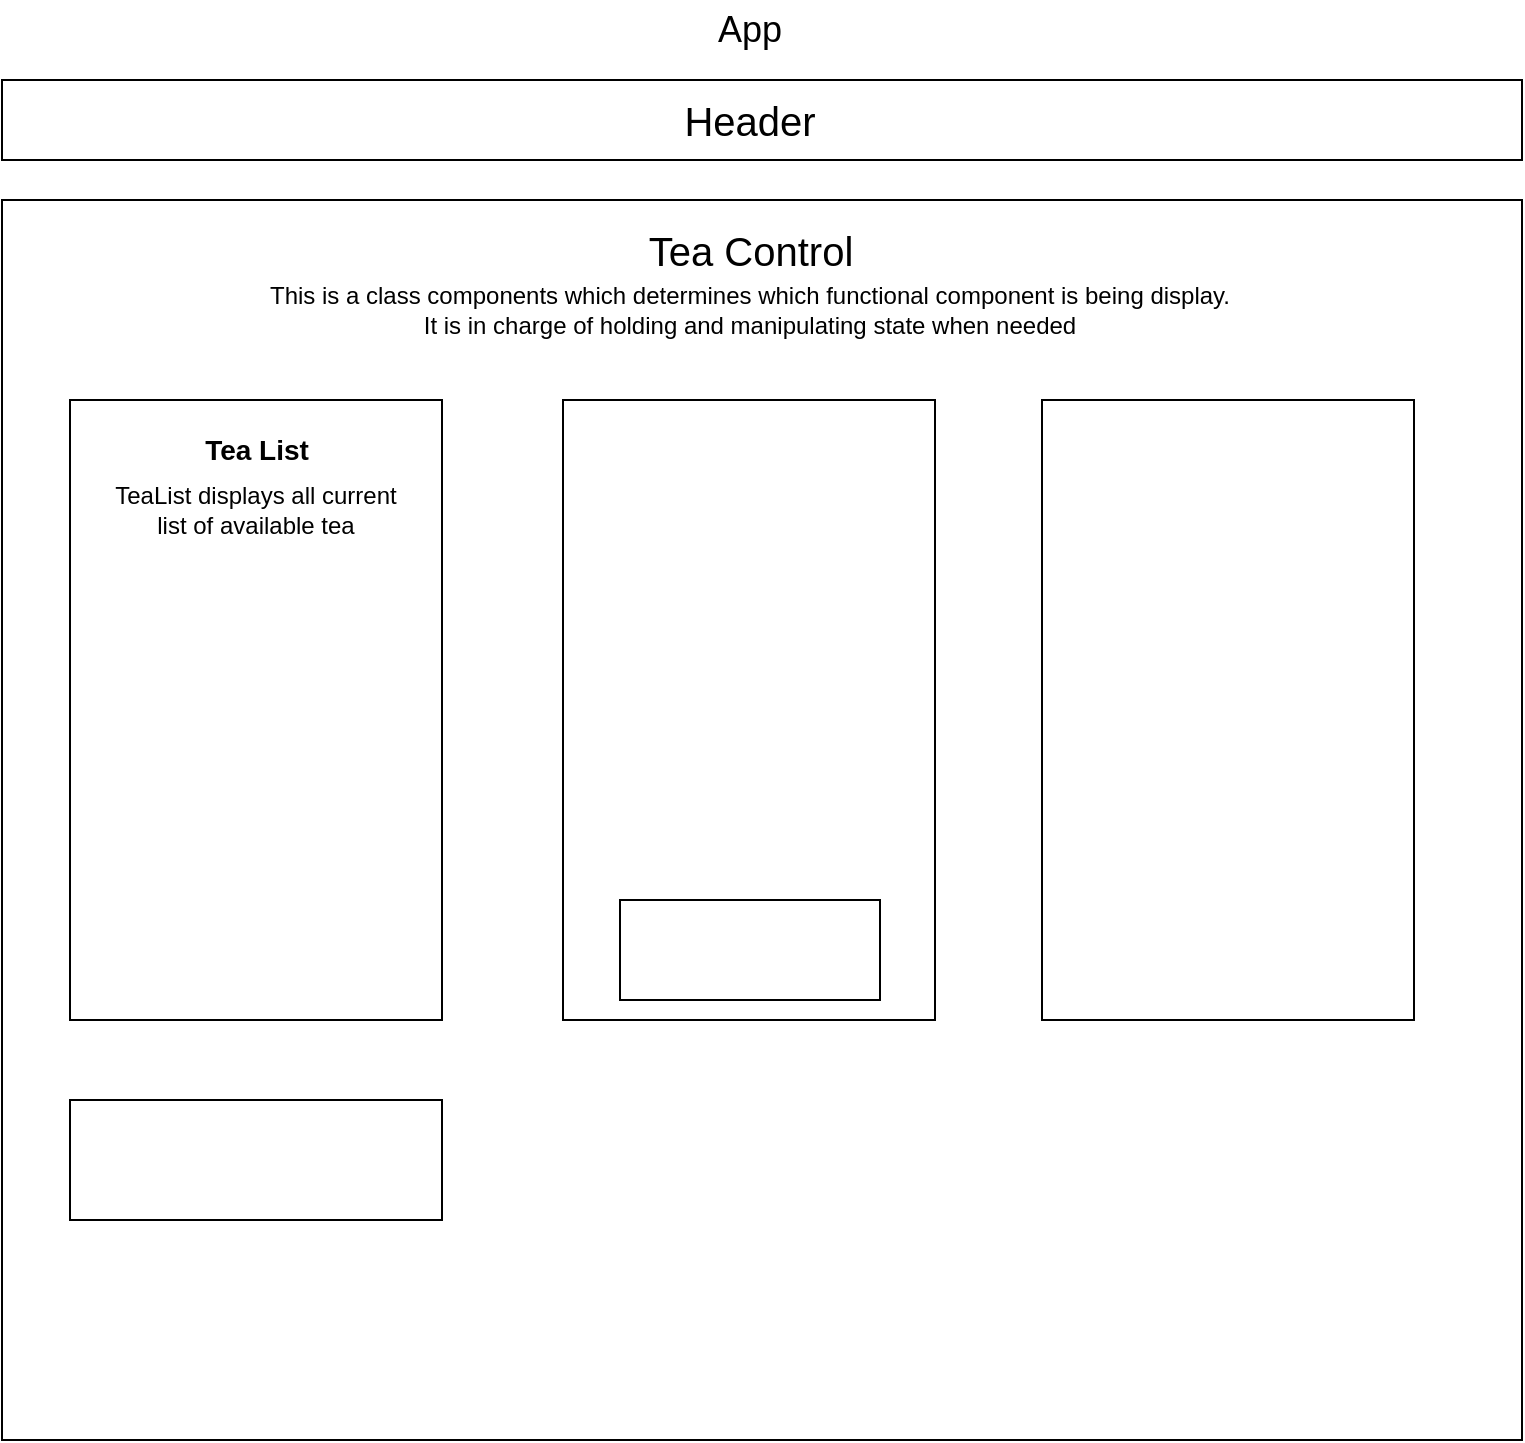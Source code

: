 <mxfile version="23.1.1" type="github">
  <diagram name="Page-1" id="vnZBII_xaNk5Z19Bac87">
    <mxGraphModel dx="1434" dy="746" grid="1" gridSize="10" guides="1" tooltips="1" connect="1" arrows="1" fold="1" page="1" pageScale="1" pageWidth="827" pageHeight="1169" math="0" shadow="0">
      <root>
        <mxCell id="0" />
        <mxCell id="1" parent="0" />
        <mxCell id="UgtbDvsUYmOSilJM2y3G-1" value="&lt;font style=&quot;font-size: 18px;&quot;&gt;App&lt;/font&gt;" style="text;strokeColor=none;align=center;fillColor=none;html=1;verticalAlign=middle;whiteSpace=wrap;rounded=0;" vertex="1" parent="1">
          <mxGeometry x="359" y="40" width="110" height="30" as="geometry" />
        </mxCell>
        <mxCell id="UgtbDvsUYmOSilJM2y3G-3" value="" style="rounded=0;whiteSpace=wrap;html=1;" vertex="1" parent="1">
          <mxGeometry x="40" y="80" width="760" height="40" as="geometry" />
        </mxCell>
        <mxCell id="UgtbDvsUYmOSilJM2y3G-2" value="&lt;font style=&quot;font-size: 20px;&quot;&gt;Header&lt;/font&gt;" style="text;strokeColor=none;align=center;fillColor=none;html=1;verticalAlign=middle;whiteSpace=wrap;rounded=0;" vertex="1" parent="1">
          <mxGeometry x="371" y="85" width="86" height="30" as="geometry" />
        </mxCell>
        <mxCell id="UgtbDvsUYmOSilJM2y3G-6" value="" style="rounded=0;whiteSpace=wrap;html=1;" vertex="1" parent="1">
          <mxGeometry x="40" y="140" width="760" height="620" as="geometry" />
        </mxCell>
        <mxCell id="UgtbDvsUYmOSilJM2y3G-7" value="&lt;font size=&quot;1&quot;&gt;&lt;span style=&quot;font-size: 20px;&quot;&gt;Tea Control&lt;/span&gt;&lt;/font&gt;" style="text;strokeColor=none;align=center;fillColor=none;html=1;verticalAlign=middle;whiteSpace=wrap;rounded=0;" vertex="1" parent="1">
          <mxGeometry x="343.5" y="150" width="141" height="30" as="geometry" />
        </mxCell>
        <mxCell id="UgtbDvsUYmOSilJM2y3G-8" value="&lt;div&gt;This is a class components which determines which functional component is being display.&lt;/div&gt;&lt;div&gt;It is in charge of holding and manipulating state when needed&lt;br&gt;&lt;/div&gt;" style="text;strokeColor=none;align=center;fillColor=none;html=1;verticalAlign=middle;whiteSpace=wrap;rounded=0;" vertex="1" parent="1">
          <mxGeometry x="74" y="180" width="680" height="30" as="geometry" />
        </mxCell>
        <mxCell id="UgtbDvsUYmOSilJM2y3G-9" value="" style="rounded=0;whiteSpace=wrap;html=1;" vertex="1" parent="1">
          <mxGeometry x="74" y="240" width="186" height="310" as="geometry" />
        </mxCell>
        <mxCell id="UgtbDvsUYmOSilJM2y3G-10" value="" style="rounded=0;whiteSpace=wrap;html=1;" vertex="1" parent="1">
          <mxGeometry x="320.5" y="240" width="186" height="310" as="geometry" />
        </mxCell>
        <mxCell id="UgtbDvsUYmOSilJM2y3G-11" value="" style="rounded=0;whiteSpace=wrap;html=1;" vertex="1" parent="1">
          <mxGeometry x="560" y="240" width="186" height="310" as="geometry" />
        </mxCell>
        <mxCell id="UgtbDvsUYmOSilJM2y3G-12" value="" style="rounded=0;whiteSpace=wrap;html=1;" vertex="1" parent="1">
          <mxGeometry x="74" y="590" width="186" height="60" as="geometry" />
        </mxCell>
        <mxCell id="UgtbDvsUYmOSilJM2y3G-13" value="" style="rounded=0;whiteSpace=wrap;html=1;" vertex="1" parent="1">
          <mxGeometry x="349" y="490" width="130" height="50" as="geometry" />
        </mxCell>
        <mxCell id="UgtbDvsUYmOSilJM2y3G-15" value="&lt;b&gt;&lt;font style=&quot;font-size: 14px;&quot;&gt;Tea List&lt;/font&gt;&lt;/b&gt;" style="text;strokeColor=none;align=center;fillColor=none;html=1;verticalAlign=middle;whiteSpace=wrap;rounded=0;" vertex="1" parent="1">
          <mxGeometry x="125.5" y="250" width="83" height="30" as="geometry" />
        </mxCell>
        <mxCell id="UgtbDvsUYmOSilJM2y3G-16" value="TeaList displays all current list of available tea" style="text;strokeColor=none;align=center;fillColor=none;html=1;verticalAlign=middle;whiteSpace=wrap;rounded=0;" vertex="1" parent="1">
          <mxGeometry x="87" y="280" width="160" height="30" as="geometry" />
        </mxCell>
      </root>
    </mxGraphModel>
  </diagram>
</mxfile>
